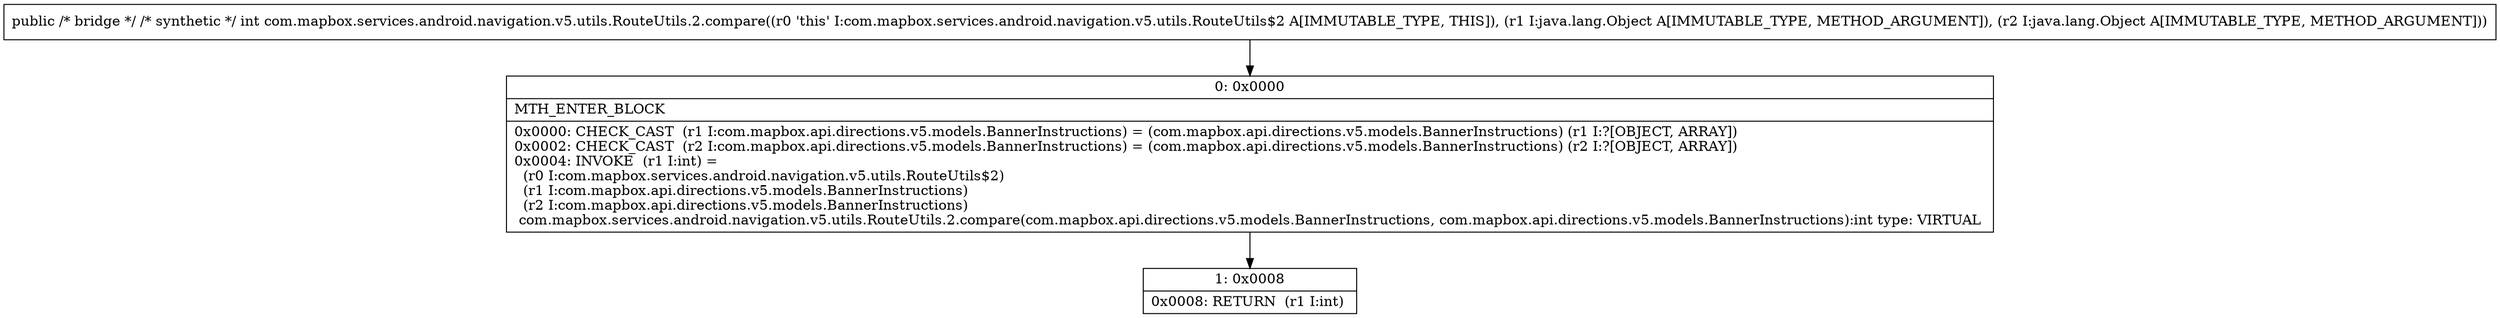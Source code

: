 digraph "CFG forcom.mapbox.services.android.navigation.v5.utils.RouteUtils.2.compare(Ljava\/lang\/Object;Ljava\/lang\/Object;)I" {
Node_0 [shape=record,label="{0\:\ 0x0000|MTH_ENTER_BLOCK\l|0x0000: CHECK_CAST  (r1 I:com.mapbox.api.directions.v5.models.BannerInstructions) = (com.mapbox.api.directions.v5.models.BannerInstructions) (r1 I:?[OBJECT, ARRAY]) \l0x0002: CHECK_CAST  (r2 I:com.mapbox.api.directions.v5.models.BannerInstructions) = (com.mapbox.api.directions.v5.models.BannerInstructions) (r2 I:?[OBJECT, ARRAY]) \l0x0004: INVOKE  (r1 I:int) = \l  (r0 I:com.mapbox.services.android.navigation.v5.utils.RouteUtils$2)\l  (r1 I:com.mapbox.api.directions.v5.models.BannerInstructions)\l  (r2 I:com.mapbox.api.directions.v5.models.BannerInstructions)\l com.mapbox.services.android.navigation.v5.utils.RouteUtils.2.compare(com.mapbox.api.directions.v5.models.BannerInstructions, com.mapbox.api.directions.v5.models.BannerInstructions):int type: VIRTUAL \l}"];
Node_1 [shape=record,label="{1\:\ 0x0008|0x0008: RETURN  (r1 I:int) \l}"];
MethodNode[shape=record,label="{public \/* bridge *\/ \/* synthetic *\/ int com.mapbox.services.android.navigation.v5.utils.RouteUtils.2.compare((r0 'this' I:com.mapbox.services.android.navigation.v5.utils.RouteUtils$2 A[IMMUTABLE_TYPE, THIS]), (r1 I:java.lang.Object A[IMMUTABLE_TYPE, METHOD_ARGUMENT]), (r2 I:java.lang.Object A[IMMUTABLE_TYPE, METHOD_ARGUMENT])) }"];
MethodNode -> Node_0;
Node_0 -> Node_1;
}

